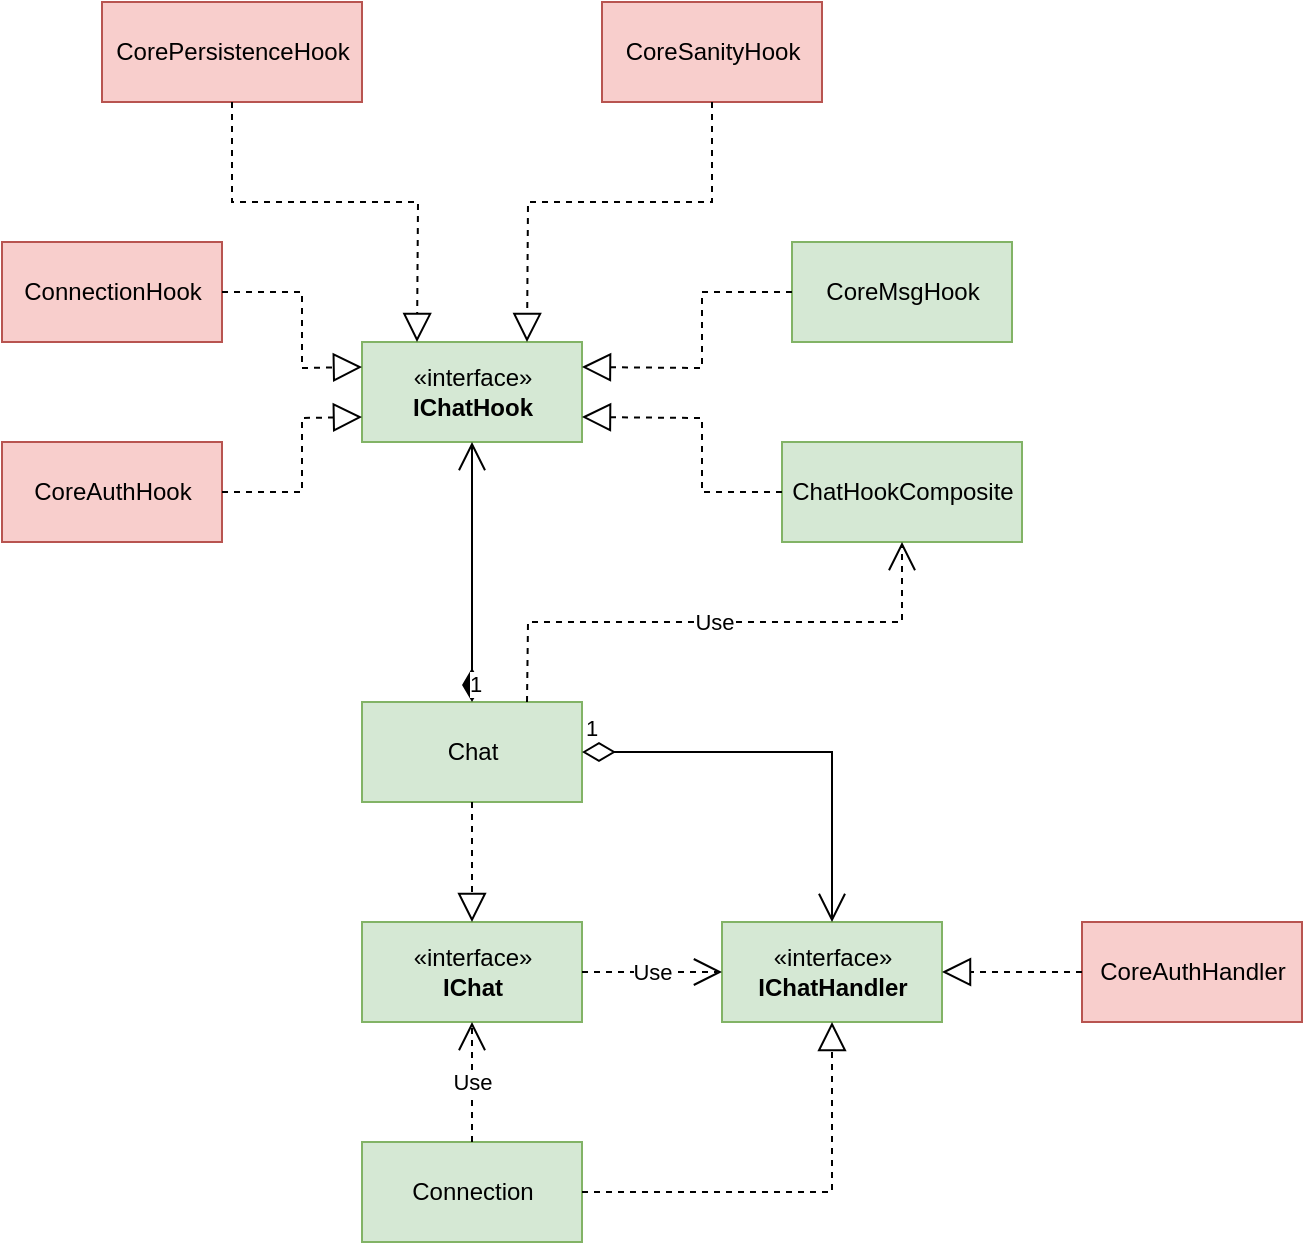 <mxfile version="20.8.16" type="device"><diagram name="Strona-1" id="FkSsc9mDpDtkqdDFvLnH"><mxGraphModel dx="1062" dy="645" grid="1" gridSize="10" guides="1" tooltips="1" connect="1" arrows="1" fold="1" page="1" pageScale="1" pageWidth="2336" pageHeight="1654" math="0" shadow="0"><root><mxCell id="0"/><mxCell id="1" parent="0"/><mxCell id="LzD8yjja8JfDiUYrr-pz-2" value="«interface»&lt;br&gt;&lt;b&gt;IChat&lt;/b&gt;" style="html=1;fillColor=#d5e8d4;strokeColor=#82b366;" parent="1" vertex="1"><mxGeometry x="660" y="770" width="110" height="50" as="geometry"/></mxCell><mxCell id="LzD8yjja8JfDiUYrr-pz-3" value="Connection" style="html=1;fillColor=#d5e8d4;strokeColor=#82b366;" parent="1" vertex="1"><mxGeometry x="660" y="880" width="110" height="50" as="geometry"/></mxCell><mxCell id="LzD8yjja8JfDiUYrr-pz-4" value="Chat" style="html=1;fillColor=#d5e8d4;strokeColor=#82b366;" parent="1" vertex="1"><mxGeometry x="660" y="660" width="110" height="50" as="geometry"/></mxCell><mxCell id="LzD8yjja8JfDiUYrr-pz-7" value="" style="endArrow=block;dashed=1;endFill=0;endSize=12;html=1;rounded=0;entryX=0.5;entryY=0;entryDx=0;entryDy=0;exitX=0.5;exitY=1;exitDx=0;exitDy=0;" parent="1" source="LzD8yjja8JfDiUYrr-pz-4" target="LzD8yjja8JfDiUYrr-pz-2" edge="1"><mxGeometry width="160" relative="1" as="geometry"><mxPoint x="660" y="840" as="sourcePoint"/><mxPoint x="820" y="840" as="targetPoint"/></mxGeometry></mxCell><mxCell id="LzD8yjja8JfDiUYrr-pz-8" value="Use" style="endArrow=open;endSize=12;dashed=1;html=1;rounded=0;exitX=0.5;exitY=0;exitDx=0;exitDy=0;entryX=0.5;entryY=1;entryDx=0;entryDy=0;" parent="1" source="LzD8yjja8JfDiUYrr-pz-3" target="LzD8yjja8JfDiUYrr-pz-2" edge="1"><mxGeometry width="160" relative="1" as="geometry"><mxPoint x="660" y="840" as="sourcePoint"/><mxPoint x="820" y="840" as="targetPoint"/></mxGeometry></mxCell><mxCell id="LzD8yjja8JfDiUYrr-pz-9" value="«interface»&lt;br&gt;&lt;b&gt;IChatHandler&lt;/b&gt;" style="html=1;fillColor=#d5e8d4;strokeColor=#82b366;" parent="1" vertex="1"><mxGeometry x="840" y="770" width="110" height="50" as="geometry"/></mxCell><mxCell id="LzD8yjja8JfDiUYrr-pz-10" value="Use" style="endArrow=open;endSize=12;dashed=1;html=1;rounded=0;entryX=0;entryY=0.5;entryDx=0;entryDy=0;exitX=1;exitY=0.5;exitDx=0;exitDy=0;" parent="1" source="LzD8yjja8JfDiUYrr-pz-2" target="LzD8yjja8JfDiUYrr-pz-9" edge="1"><mxGeometry width="160" relative="1" as="geometry"><mxPoint x="660" y="840" as="sourcePoint"/><mxPoint x="820" y="840" as="targetPoint"/></mxGeometry></mxCell><mxCell id="LzD8yjja8JfDiUYrr-pz-11" value="1" style="endArrow=open;html=1;endSize=12;startArrow=diamondThin;startSize=14;startFill=0;edgeStyle=orthogonalEdgeStyle;align=left;verticalAlign=bottom;rounded=0;exitX=1;exitY=0.5;exitDx=0;exitDy=0;entryX=0.5;entryY=0;entryDx=0;entryDy=0;" parent="1" source="LzD8yjja8JfDiUYrr-pz-4" target="LzD8yjja8JfDiUYrr-pz-9" edge="1"><mxGeometry x="-1" y="3" relative="1" as="geometry"><mxPoint x="660" y="840" as="sourcePoint"/><mxPoint x="820" y="840" as="targetPoint"/></mxGeometry></mxCell><mxCell id="LzD8yjja8JfDiUYrr-pz-12" value="" style="endArrow=block;dashed=1;endFill=0;endSize=12;html=1;rounded=0;exitX=1;exitY=0.5;exitDx=0;exitDy=0;entryX=0.5;entryY=1;entryDx=0;entryDy=0;" parent="1" source="LzD8yjja8JfDiUYrr-pz-3" target="LzD8yjja8JfDiUYrr-pz-9" edge="1"><mxGeometry width="160" relative="1" as="geometry"><mxPoint x="660" y="840" as="sourcePoint"/><mxPoint x="950" y="955" as="targetPoint"/><Array as="points"><mxPoint x="895" y="905"/></Array></mxGeometry></mxCell><mxCell id="LzD8yjja8JfDiUYrr-pz-14" value="«interface»&lt;br&gt;&lt;b&gt;IChatHook&lt;/b&gt;" style="html=1;fillColor=#d5e8d4;strokeColor=#82b366;" parent="1" vertex="1"><mxGeometry x="660" y="480" width="110" height="50" as="geometry"/></mxCell><mxCell id="LzD8yjja8JfDiUYrr-pz-18" value="1" style="endArrow=open;html=1;endSize=12;startArrow=diamondThin;startSize=14;startFill=1;edgeStyle=orthogonalEdgeStyle;align=left;verticalAlign=bottom;rounded=0;exitX=0.5;exitY=0;exitDx=0;exitDy=0;entryX=0.5;entryY=1;entryDx=0;entryDy=0;" parent="1" source="LzD8yjja8JfDiUYrr-pz-4" target="LzD8yjja8JfDiUYrr-pz-14" edge="1"><mxGeometry x="-1" y="3" relative="1" as="geometry"><mxPoint x="690" y="690" as="sourcePoint"/><mxPoint x="850" y="690" as="targetPoint"/></mxGeometry></mxCell><mxCell id="LzD8yjja8JfDiUYrr-pz-25" value="CorePersistenceHook" style="html=1;fillColor=#f8cecc;strokeColor=#b85450;" parent="1" vertex="1"><mxGeometry x="530" y="310" width="130" height="50" as="geometry"/></mxCell><mxCell id="LzD8yjja8JfDiUYrr-pz-26" value="" style="endArrow=block;dashed=1;endFill=0;endSize=12;html=1;rounded=0;exitX=0.5;exitY=1;exitDx=0;exitDy=0;entryX=0.25;entryY=0;entryDx=0;entryDy=0;" parent="1" source="LzD8yjja8JfDiUYrr-pz-25" target="LzD8yjja8JfDiUYrr-pz-14" edge="1"><mxGeometry width="160" relative="1" as="geometry"><mxPoint x="760" y="600" as="sourcePoint"/><mxPoint x="920" y="600" as="targetPoint"/><Array as="points"><mxPoint x="595" y="410"/><mxPoint x="688" y="410"/></Array></mxGeometry></mxCell><mxCell id="LzD8yjja8JfDiUYrr-pz-27" value="ConnectionHook" style="html=1;fillColor=#f8cecc;strokeColor=#b85450;" parent="1" vertex="1"><mxGeometry x="480" y="430" width="110" height="50" as="geometry"/></mxCell><mxCell id="LzD8yjja8JfDiUYrr-pz-28" value="" style="endArrow=block;dashed=1;endFill=0;endSize=12;html=1;rounded=0;exitX=1;exitY=0.5;exitDx=0;exitDy=0;entryX=0;entryY=0.25;entryDx=0;entryDy=0;" parent="1" source="LzD8yjja8JfDiUYrr-pz-27" target="LzD8yjja8JfDiUYrr-pz-14" edge="1"><mxGeometry width="160" relative="1" as="geometry"><mxPoint x="760" y="600" as="sourcePoint"/><mxPoint x="920" y="600" as="targetPoint"/><Array as="points"><mxPoint x="630" y="455"/><mxPoint x="630" y="493"/></Array></mxGeometry></mxCell><mxCell id="LzD8yjja8JfDiUYrr-pz-29" value="CoreAuthHandler" style="html=1;fillColor=#f8cecc;strokeColor=#b85450;" parent="1" vertex="1"><mxGeometry x="1020" y="770" width="110" height="50" as="geometry"/></mxCell><mxCell id="LzD8yjja8JfDiUYrr-pz-30" value="" style="endArrow=block;dashed=1;endFill=0;endSize=12;html=1;rounded=0;exitX=0;exitY=0.5;exitDx=0;exitDy=0;entryX=1;entryY=0.5;entryDx=0;entryDy=0;" parent="1" source="LzD8yjja8JfDiUYrr-pz-29" target="LzD8yjja8JfDiUYrr-pz-9" edge="1"><mxGeometry width="160" relative="1" as="geometry"><mxPoint x="760" y="600" as="sourcePoint"/><mxPoint x="920" y="600" as="targetPoint"/></mxGeometry></mxCell><mxCell id="c1YSkU1O96zygcxP8_VP-2" value="CoreMsgHook" style="html=1;fillColor=#d5e8d4;strokeColor=#82b366;" parent="1" vertex="1"><mxGeometry x="875" y="430" width="110" height="50" as="geometry"/></mxCell><mxCell id="c1YSkU1O96zygcxP8_VP-3" value="" style="endArrow=block;dashed=1;endFill=0;endSize=12;html=1;rounded=0;entryX=1;entryY=0.25;entryDx=0;entryDy=0;exitX=0;exitY=0.5;exitDx=0;exitDy=0;" parent="1" source="c1YSkU1O96zygcxP8_VP-2" target="LzD8yjja8JfDiUYrr-pz-14" edge="1"><mxGeometry width="160" relative="1" as="geometry"><mxPoint x="840" y="680" as="sourcePoint"/><mxPoint x="1000" y="680" as="targetPoint"/><Array as="points"><mxPoint x="830" y="455"/><mxPoint x="830" y="493"/></Array></mxGeometry></mxCell><mxCell id="c1YSkU1O96zygcxP8_VP-15" value="CoreAuthHook" style="html=1;fillColor=#f8cecc;strokeColor=#b85450;" parent="1" vertex="1"><mxGeometry x="480" y="530" width="110" height="50" as="geometry"/></mxCell><mxCell id="c1YSkU1O96zygcxP8_VP-16" value="" style="endArrow=block;dashed=1;endFill=0;endSize=12;html=1;rounded=0;exitX=1;exitY=0.5;exitDx=0;exitDy=0;entryX=0;entryY=0.75;entryDx=0;entryDy=0;" parent="1" source="c1YSkU1O96zygcxP8_VP-15" target="LzD8yjja8JfDiUYrr-pz-14" edge="1"><mxGeometry width="160" relative="1" as="geometry"><mxPoint x="650" y="460" as="sourcePoint"/><mxPoint x="810" y="460" as="targetPoint"/><Array as="points"><mxPoint x="630" y="555"/><mxPoint x="630" y="518"/></Array></mxGeometry></mxCell><mxCell id="c1YSkU1O96zygcxP8_VP-17" value="ChatHookComposite" style="html=1;fillColor=#d5e8d4;strokeColor=#82b366;" parent="1" vertex="1"><mxGeometry x="870" y="530" width="120" height="50" as="geometry"/></mxCell><mxCell id="c1YSkU1O96zygcxP8_VP-18" value="" style="endArrow=block;dashed=1;endFill=0;endSize=12;html=1;rounded=0;entryX=1;entryY=0.75;entryDx=0;entryDy=0;exitX=0;exitY=0.5;exitDx=0;exitDy=0;" parent="1" source="c1YSkU1O96zygcxP8_VP-17" target="LzD8yjja8JfDiUYrr-pz-14" edge="1"><mxGeometry width="160" relative="1" as="geometry"><mxPoint x="660" y="610" as="sourcePoint"/><mxPoint x="820" y="610" as="targetPoint"/><Array as="points"><mxPoint x="830" y="555"/><mxPoint x="830" y="518"/></Array></mxGeometry></mxCell><mxCell id="c1YSkU1O96zygcxP8_VP-19" value="Use" style="endArrow=open;endSize=12;dashed=1;html=1;rounded=0;exitX=0.75;exitY=0;exitDx=0;exitDy=0;entryX=0.5;entryY=1;entryDx=0;entryDy=0;" parent="1" source="LzD8yjja8JfDiUYrr-pz-4" target="c1YSkU1O96zygcxP8_VP-17" edge="1"><mxGeometry width="160" relative="1" as="geometry"><mxPoint x="670" y="550" as="sourcePoint"/><mxPoint x="930" y="590" as="targetPoint"/><Array as="points"><mxPoint x="743" y="620"/><mxPoint x="930" y="620"/></Array></mxGeometry></mxCell><mxCell id="yWklWvw17DfVZYEYgTtR-1" value="CoreSanityHook" style="html=1;fillColor=#f8cecc;strokeColor=#b85450;" vertex="1" parent="1"><mxGeometry x="780" y="310" width="110" height="50" as="geometry"/></mxCell><mxCell id="yWklWvw17DfVZYEYgTtR-2" value="" style="endArrow=block;dashed=1;endFill=0;endSize=12;html=1;rounded=0;exitX=0.5;exitY=1;exitDx=0;exitDy=0;entryX=0.75;entryY=0;entryDx=0;entryDy=0;" edge="1" parent="1" source="yWklWvw17DfVZYEYgTtR-1" target="LzD8yjja8JfDiUYrr-pz-14"><mxGeometry width="160" relative="1" as="geometry"><mxPoint x="750" y="390" as="sourcePoint"/><mxPoint x="910" y="390" as="targetPoint"/><Array as="points"><mxPoint x="835" y="410"/><mxPoint x="743" y="410"/></Array></mxGeometry></mxCell></root></mxGraphModel></diagram></mxfile>